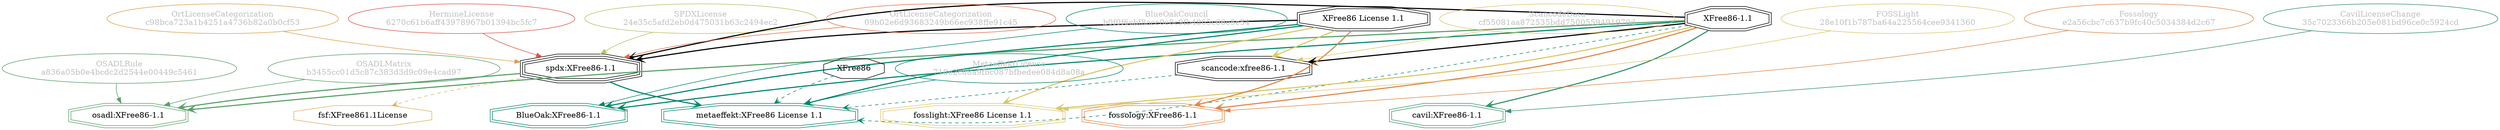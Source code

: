 strict digraph {
    node [shape=box];
    graph [splines=curved];
    4347 [label="SPDXLicense\n24e35c5afd2eb0d475031b63c2494ec2"
         ,fontcolor=gray
         ,color="#b8bf62"
         ,fillcolor="beige;1"
         ,shape=ellipse];
    4348 [label="spdx:XFree86-1.1"
         ,shape=tripleoctagon];
    4349 [label="XFree86-1.1"
         ,shape=doubleoctagon];
    4350 [label="XFree86 License 1.1"
         ,shape=doubleoctagon];
    9021 [label="BlueOakCouncil\nb0f0f6cbf8ace0e8c9fb4865c66e5e54"
         ,fontcolor=gray
         ,color="#00876c"
         ,fillcolor="beige;1"
         ,shape=ellipse];
    9022 [label="BlueOak:XFree86-1.1"
         ,color="#00876c"
         ,shape=doubleoctagon];
    9751 [label="OSADLRule\na836a05b0e4bcdc2d2544e00449c5461"
         ,fontcolor=gray
         ,color="#58a066"
         ,fillcolor="beige;1"
         ,shape=ellipse];
    9752 [label="osadl:XFree86-1.1"
         ,color="#58a066"
         ,shape=doubleoctagon];
    9992 [label="OSADLMatrix\nb3455cc01d5c87c383d3d9c09e4cad97"
         ,fontcolor=gray
         ,color="#58a066"
         ,fillcolor="beige;1"
         ,shape=ellipse];
    10617 [label="fsf:XFree861.1License"
          ,color="#deb256"
          ,shape=octagon];
    25612 [label="ScancodeData\ncf55081aa872535bdd7500559491970d"
          ,fontcolor=gray
          ,color="#dac767"
          ,fillcolor="beige;1"
          ,shape=ellipse];
    25613 [label="scancode:xfree86-1.1"
          ,shape=doubleoctagon];
    26930 [label="Fossology\ne2a56cbc7c637b9fc40c5034384d2c67"
          ,fontcolor=gray
          ,color="#e18745"
          ,fillcolor="beige;1"
          ,shape=ellipse];
    26931 [label="fossology:XFree86-1.1"
          ,color="#e18745"
          ,shape=doubleoctagon];
    27145 [label=XFree86
          ,shape=octagon];
    35261 [label="OrtLicenseCategorization\n09b02e6d93683249b66ec938ffe91c45"
          ,fontcolor=gray
          ,color="#e06f45"
          ,fillcolor="beige;1"
          ,shape=ellipse];
    36271 [label="OrtLicenseCategorization\nc98bca723a1b4251a4736b82a0b0cf53"
          ,fontcolor=gray
          ,color="#e09d4b"
          ,fillcolor="beige;1"
          ,shape=ellipse];
    38145 [label="CavilLicenseChange\n35c7023366b205e081bd96ce0c5924cd"
          ,fontcolor=gray
          ,color="#379469"
          ,fillcolor="beige;1"
          ,shape=ellipse];
    38146 [label="cavil:XFree86-1.1"
          ,color="#379469"
          ,shape=doubleoctagon];
    49684 [label="MetaeffektLicense\n718e2c88a9fbc087bfbedee084d8a08a"
          ,fontcolor=gray
          ,color="#00876c"
          ,fillcolor="beige;1"
          ,shape=ellipse];
    49685 [label="metaeffekt:XFree86 License 1.1"
          ,color="#00876c"
          ,shape=doubleoctagon];
    50076 [label="HermineLicense\n6270c61b6aff43978967b01394bc5fc7"
          ,fontcolor=gray
          ,color="#dc574a"
          ,fillcolor="beige;1"
          ,shape=ellipse];
    51083 [label="FOSSLight\n28e10f1b787ba64a225564cee9341360"
          ,fontcolor=gray
          ,color="#dac767"
          ,fillcolor="beige;1"
          ,shape=ellipse];
    51084 [label="fosslight:XFree86 License 1.1"
          ,color="#dac767"
          ,shape=doubleoctagon];
    4347 -> 4348 [weight=0.5
                 ,color="#b8bf62"];
    4348 -> 9752 [style=bold
                 ,arrowhead=vee
                 ,weight=0.7
                 ,color="#58a066"];
    4348 -> 10617 [style=dashed
                  ,arrowhead=vee
                  ,weight=0.5
                  ,color="#deb256"];
    4348 -> 49685 [style=bold
                  ,arrowhead=vee
                  ,weight=0.7
                  ,color="#00876c"];
    4349 -> 4348 [style=bold
                 ,arrowhead=vee
                 ,weight=0.7];
    4349 -> 9022 [style=bold
                 ,arrowhead=vee
                 ,weight=0.7
                 ,color="#00876c"];
    4349 -> 9752 [style=bold
                 ,arrowhead=vee
                 ,weight=0.7
                 ,color="#58a066"];
    4349 -> 25613 [style=bold
                  ,arrowhead=vee
                  ,weight=0.7];
    4349 -> 26931 [style=bold
                  ,arrowhead=vee
                  ,weight=0.7
                  ,color="#e18745"];
    4349 -> 38146 [style=bold
                  ,arrowhead=vee
                  ,weight=0.7
                  ,color="#379469"];
    4349 -> 38146 [style=bold
                  ,arrowhead=vee
                  ,weight=0.7
                  ,color="#379469"];
    4349 -> 49685 [style=dashed
                  ,arrowhead=vee
                  ,weight=0.5
                  ,color="#00876c"];
    4349 -> 51084 [style=bold
                  ,arrowhead=vee
                  ,weight=0.7
                  ,color="#dac767"];
    4350 -> 4348 [style=bold
                 ,arrowhead=vee
                 ,weight=0.7];
    4350 -> 9022 [style=bold
                 ,arrowhead=vee
                 ,weight=0.7
                 ,color="#00876c"];
    4350 -> 25613 [style=bold
                  ,arrowhead=vee
                  ,weight=0.7
                  ,color="#dac767"];
    4350 -> 26931 [style=bold
                  ,arrowhead=vee
                  ,weight=0.7
                  ,color="#e18745"];
    4350 -> 49685 [style=bold
                  ,arrowhead=vee
                  ,weight=0.7
                  ,color="#00876c"];
    4350 -> 51084 [style=bold
                  ,arrowhead=vee
                  ,weight=0.7
                  ,color="#dac767"];
    9021 -> 9022 [weight=0.5
                 ,color="#00876c"];
    9751 -> 9752 [weight=0.5
                 ,color="#58a066"];
    9992 -> 9752 [weight=0.5
                 ,color="#58a066"];
    25612 -> 25613 [weight=0.5
                   ,color="#dac767"];
    25613 -> 49685 [style=dashed
                   ,arrowhead=vee
                   ,weight=0.5
                   ,color="#00876c"];
    26930 -> 26931 [weight=0.5
                   ,color="#e18745"];
    27145 -> 49685 [style=dashed
                   ,arrowhead=vee
                   ,weight=0.5
                   ,color="#00876c"];
    35261 -> 4348 [weight=0.5
                  ,color="#e06f45"];
    36271 -> 4348 [weight=0.5
                  ,color="#e09d4b"];
    38145 -> 38146 [weight=0.5
                   ,color="#379469"];
    49684 -> 49685 [weight=0.5
                   ,color="#00876c"];
    50076 -> 4348 [weight=0.5
                  ,color="#dc574a"];
    51083 -> 51084 [weight=0.5
                   ,color="#dac767"];
}
